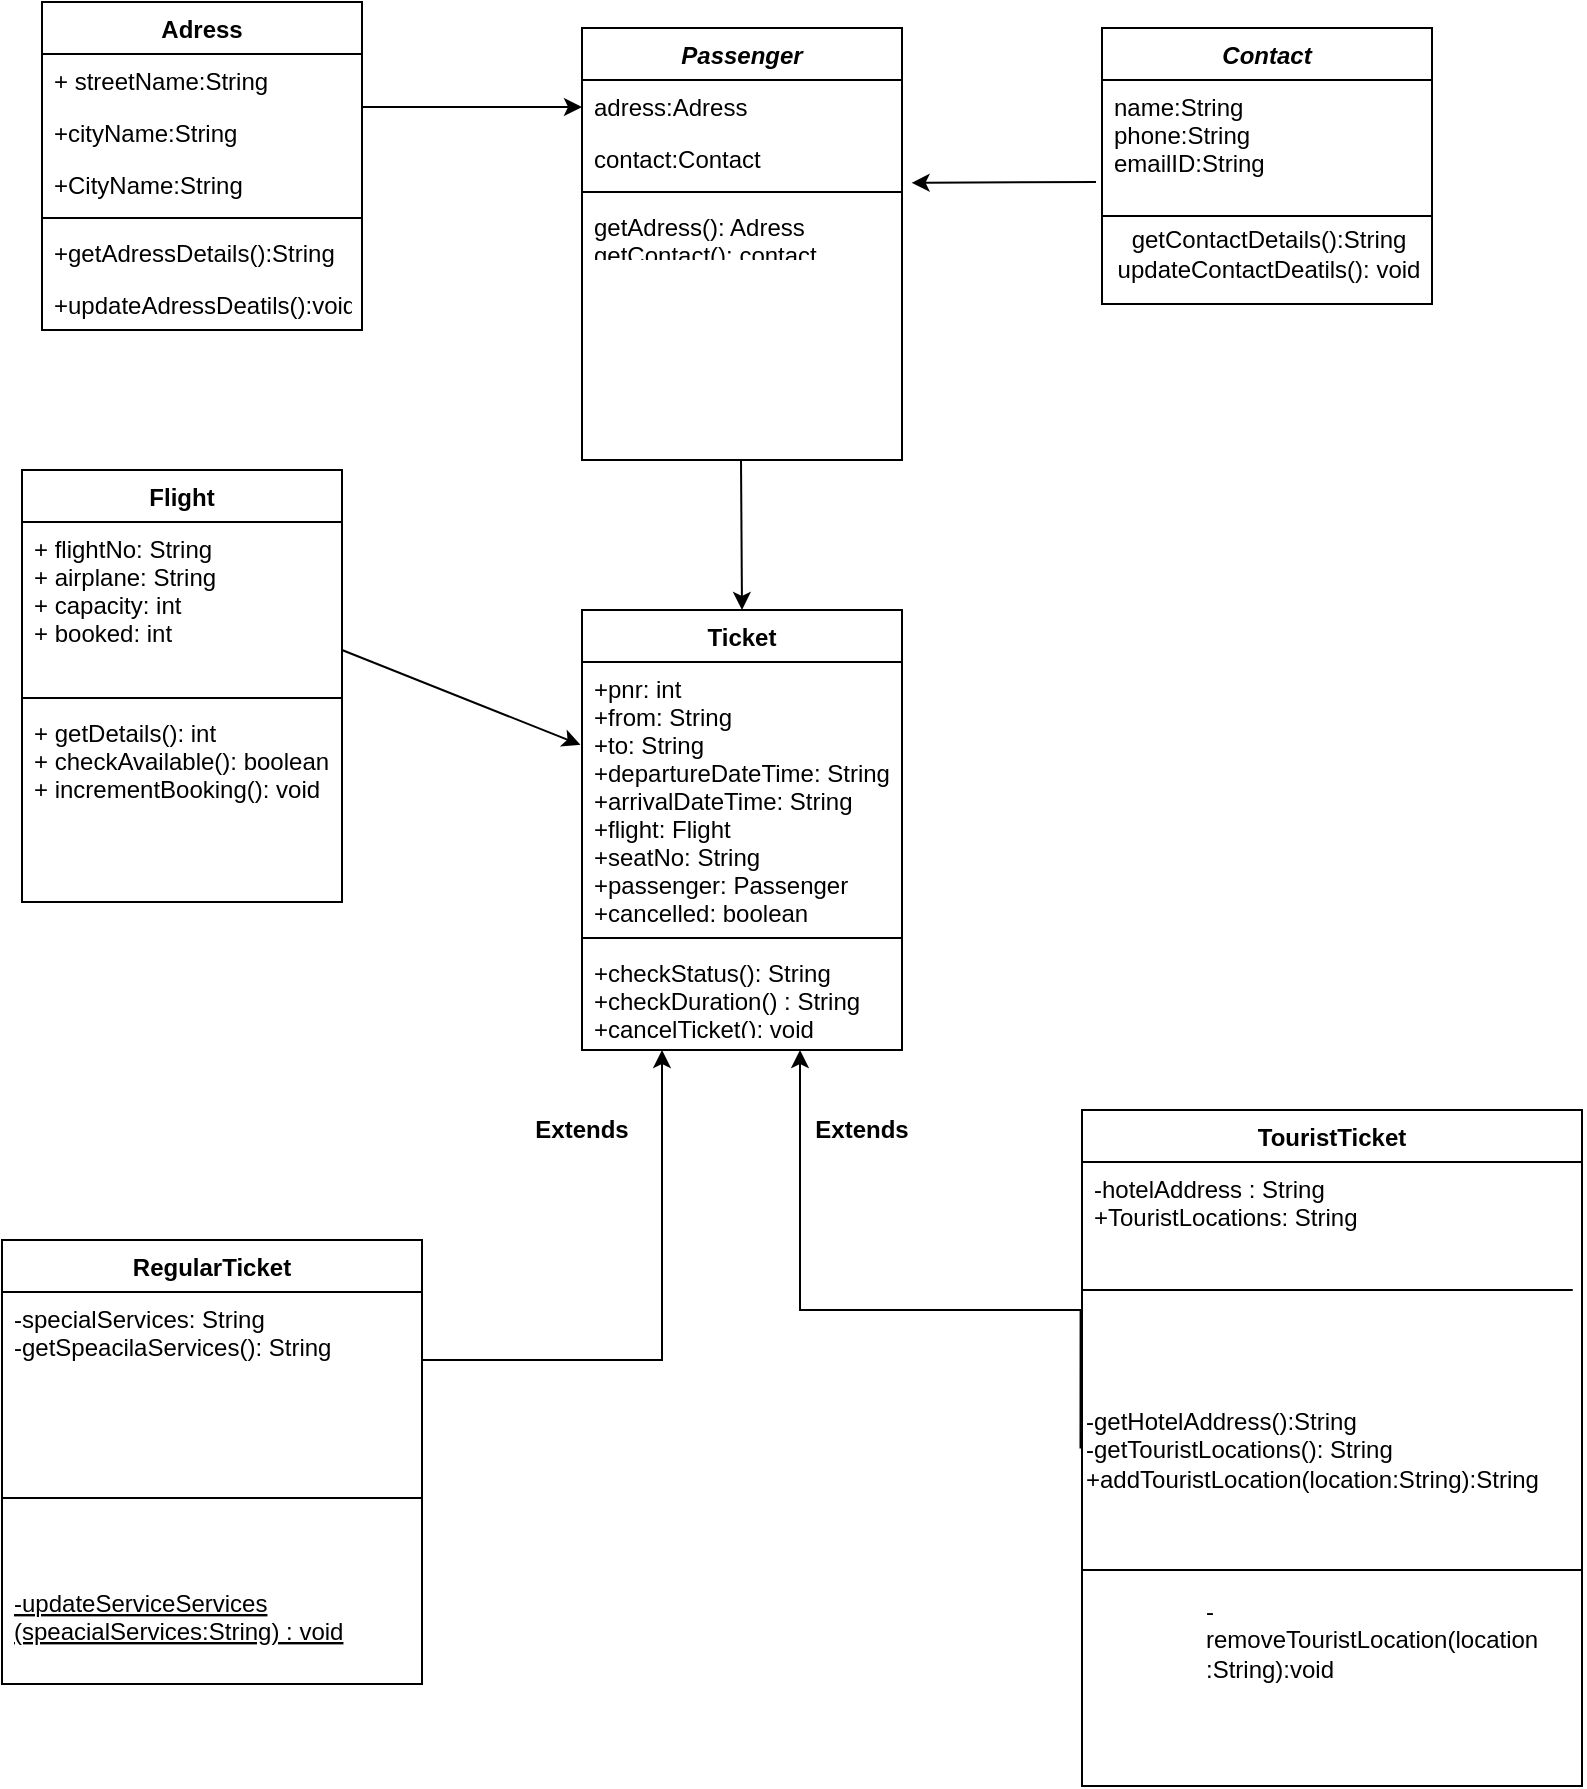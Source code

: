 <mxfile version="15.1.0" type="device"><diagram id="C5RBs43oDa-KdzZeNtuy" name="Page-1"><mxGraphModel dx="1038" dy="579" grid="1" gridSize="10" guides="1" tooltips="1" connect="1" arrows="1" fold="1" page="1" pageScale="1" pageWidth="413" pageHeight="583" math="0" shadow="0"><root><mxCell id="WIyWlLk6GJQsqaUBKTNV-0"/><mxCell id="WIyWlLk6GJQsqaUBKTNV-1" parent="WIyWlLk6GJQsqaUBKTNV-0"/><mxCell id="zkfFHV4jXpPFQw0GAbJ--0" value="Contact" style="swimlane;fontStyle=3;align=center;verticalAlign=top;childLayout=stackLayout;horizontal=1;startSize=26;horizontalStack=0;resizeParent=1;resizeLast=0;collapsible=1;marginBottom=0;rounded=0;shadow=0;strokeWidth=1;" parent="WIyWlLk6GJQsqaUBKTNV-1" vertex="1"><mxGeometry x="610" y="49" width="165" height="138" as="geometry"><mxRectangle x="70" y="80" width="160" height="26" as="alternateBounds"/></mxGeometry></mxCell><mxCell id="zkfFHV4jXpPFQw0GAbJ--1" value="name:String&#10;phone:String&#10;emailID:String" style="text;align=left;verticalAlign=top;spacingLeft=4;spacingRight=4;overflow=hidden;rotatable=0;points=[[0,0.5],[1,0.5]];portConstraint=eastwest;" parent="zkfFHV4jXpPFQw0GAbJ--0" vertex="1"><mxGeometry y="26" width="165" height="64" as="geometry"/></mxCell><mxCell id="Fqh0vg-0y1Kw2bzMGarF-31" value="" style="line;html=1;strokeWidth=1;align=left;verticalAlign=middle;spacingTop=-1;spacingLeft=3;spacingRight=3;rotatable=0;labelPosition=right;points=[];portConstraint=eastwest;" vertex="1" parent="zkfFHV4jXpPFQw0GAbJ--0"><mxGeometry y="90" width="165" height="8" as="geometry"/></mxCell><mxCell id="Fqh0vg-0y1Kw2bzMGarF-32" value="getContactDetails():String&lt;br&gt;updateContactDeatils(): void" style="text;html=1;align=center;verticalAlign=middle;resizable=0;points=[];autosize=1;strokeColor=none;fillColor=none;" vertex="1" parent="zkfFHV4jXpPFQw0GAbJ--0"><mxGeometry y="98" width="165" height="30" as="geometry"/></mxCell><mxCell id="zkfFHV4jXpPFQw0GAbJ--6" value="RegularTicket" style="swimlane;fontStyle=1;align=center;verticalAlign=top;childLayout=stackLayout;horizontal=1;startSize=26;horizontalStack=0;resizeParent=1;resizeLast=0;collapsible=1;marginBottom=0;rounded=0;shadow=0;strokeWidth=1;" parent="WIyWlLk6GJQsqaUBKTNV-1" vertex="1"><mxGeometry x="60" y="655" width="210" height="222" as="geometry"><mxRectangle x="130" y="380" width="160" height="26" as="alternateBounds"/></mxGeometry></mxCell><mxCell id="zkfFHV4jXpPFQw0GAbJ--7" value="-specialServices: String&#10;-getSpeacilaServices(): String" style="text;align=left;verticalAlign=top;spacingLeft=4;spacingRight=4;overflow=hidden;rotatable=0;points=[[0,0.5],[1,0.5]];portConstraint=eastwest;" parent="zkfFHV4jXpPFQw0GAbJ--6" vertex="1"><mxGeometry y="26" width="210" height="64" as="geometry"/></mxCell><mxCell id="zkfFHV4jXpPFQw0GAbJ--9" value="" style="line;html=1;strokeWidth=1;align=left;verticalAlign=middle;spacingTop=-1;spacingLeft=3;spacingRight=3;rotatable=0;labelPosition=right;points=[];portConstraint=eastwest;" parent="zkfFHV4jXpPFQw0GAbJ--6" vertex="1"><mxGeometry y="90" width="210" height="78" as="geometry"/></mxCell><mxCell id="zkfFHV4jXpPFQw0GAbJ--10" value="-updateServiceServices&#10;(speacialServices:String) : void&#10;" style="text;align=left;verticalAlign=top;spacingLeft=4;spacingRight=4;overflow=hidden;rotatable=0;points=[[0,0.5],[1,0.5]];portConstraint=eastwest;fontStyle=4" parent="zkfFHV4jXpPFQw0GAbJ--6" vertex="1"><mxGeometry y="168" width="210" height="54" as="geometry"/></mxCell><mxCell id="zkfFHV4jXpPFQw0GAbJ--13" value="TouristTicket" style="swimlane;fontStyle=1;align=center;verticalAlign=top;childLayout=stackLayout;horizontal=1;startSize=26;horizontalStack=0;resizeParent=1;resizeLast=0;collapsible=1;marginBottom=0;rounded=0;shadow=0;strokeWidth=1;" parent="WIyWlLk6GJQsqaUBKTNV-1" vertex="1"><mxGeometry x="600" y="590" width="250" height="338" as="geometry"><mxRectangle x="340" y="380" width="170" height="26" as="alternateBounds"/></mxGeometry></mxCell><mxCell id="zkfFHV4jXpPFQw0GAbJ--14" value="-hotelAddress : String&#10;+TouristLocations: String" style="text;align=left;verticalAlign=top;spacingLeft=4;spacingRight=4;overflow=hidden;rotatable=0;points=[[0,0.5],[1,0.5]];portConstraint=eastwest;" parent="zkfFHV4jXpPFQw0GAbJ--13" vertex="1"><mxGeometry y="26" width="250" height="134" as="geometry"/></mxCell><mxCell id="Fqh0vg-0y1Kw2bzMGarF-48" value="-getHotelAddress():String&lt;br&gt;-getTouristLocations(): String&lt;br&gt;+addTouristLocation(location:String):String" style="text;html=1;strokeColor=none;fillColor=none;align=left;verticalAlign=middle;whiteSpace=wrap;rounded=0;" vertex="1" parent="zkfFHV4jXpPFQw0GAbJ--13"><mxGeometry y="160" width="250" height="20" as="geometry"/></mxCell><mxCell id="zkfFHV4jXpPFQw0GAbJ--17" value="Passenger" style="swimlane;fontStyle=3;align=center;verticalAlign=top;childLayout=stackLayout;horizontal=1;startSize=26;horizontalStack=0;resizeParent=1;resizeLast=0;collapsible=1;marginBottom=0;rounded=0;shadow=0;strokeWidth=1;" parent="WIyWlLk6GJQsqaUBKTNV-1" vertex="1"><mxGeometry x="350" y="49" width="160" height="216" as="geometry"><mxRectangle x="550" y="140" width="160" height="26" as="alternateBounds"/></mxGeometry></mxCell><mxCell id="zkfFHV4jXpPFQw0GAbJ--18" value="adress:Adress" style="text;align=left;verticalAlign=top;spacingLeft=4;spacingRight=4;overflow=hidden;rotatable=0;points=[[0,0.5],[1,0.5]];portConstraint=eastwest;" parent="zkfFHV4jXpPFQw0GAbJ--17" vertex="1"><mxGeometry y="26" width="160" height="26" as="geometry"/></mxCell><mxCell id="zkfFHV4jXpPFQw0GAbJ--19" value="contact:Contact" style="text;align=left;verticalAlign=top;spacingLeft=4;spacingRight=4;overflow=hidden;rotatable=0;points=[[0,0.5],[1,0.5]];portConstraint=eastwest;rounded=0;shadow=0;html=0;" parent="zkfFHV4jXpPFQw0GAbJ--17" vertex="1"><mxGeometry y="52" width="160" height="26" as="geometry"/></mxCell><mxCell id="zkfFHV4jXpPFQw0GAbJ--23" value="" style="line;html=1;strokeWidth=1;align=left;verticalAlign=middle;spacingTop=-1;spacingLeft=3;spacingRight=3;rotatable=0;labelPosition=right;points=[];portConstraint=eastwest;" parent="zkfFHV4jXpPFQw0GAbJ--17" vertex="1"><mxGeometry y="78" width="160" height="8" as="geometry"/></mxCell><mxCell id="zkfFHV4jXpPFQw0GAbJ--24" value="getAdress(): Adress&#10;getContact(): contact" style="text;align=left;verticalAlign=top;spacingLeft=4;spacingRight=4;overflow=hidden;rotatable=0;points=[[0,0.5],[1,0.5]];portConstraint=eastwest;" parent="zkfFHV4jXpPFQw0GAbJ--17" vertex="1"><mxGeometry y="86" width="160" height="26" as="geometry"/></mxCell><mxCell id="Fqh0vg-0y1Kw2bzMGarF-3" value="Adress" style="swimlane;fontStyle=1;align=center;verticalAlign=top;childLayout=stackLayout;horizontal=1;startSize=26;horizontalStack=0;resizeParent=1;resizeLast=0;collapsible=1;marginBottom=0;rounded=0;shadow=0;strokeWidth=1;" vertex="1" parent="WIyWlLk6GJQsqaUBKTNV-1"><mxGeometry x="80" y="36" width="160" height="164" as="geometry"><mxRectangle x="550" y="140" width="160" height="26" as="alternateBounds"/></mxGeometry></mxCell><mxCell id="Fqh0vg-0y1Kw2bzMGarF-4" value="+ streetName:String" style="text;align=left;verticalAlign=top;spacingLeft=4;spacingRight=4;overflow=hidden;rotatable=0;points=[[0,0.5],[1,0.5]];portConstraint=eastwest;" vertex="1" parent="Fqh0vg-0y1Kw2bzMGarF-3"><mxGeometry y="26" width="160" height="26" as="geometry"/></mxCell><mxCell id="Fqh0vg-0y1Kw2bzMGarF-5" value="+cityName:String" style="text;align=left;verticalAlign=top;spacingLeft=4;spacingRight=4;overflow=hidden;rotatable=0;points=[[0,0.5],[1,0.5]];portConstraint=eastwest;rounded=0;shadow=0;html=0;" vertex="1" parent="Fqh0vg-0y1Kw2bzMGarF-3"><mxGeometry y="52" width="160" height="26" as="geometry"/></mxCell><mxCell id="Fqh0vg-0y1Kw2bzMGarF-6" value="+CityName:String" style="text;align=left;verticalAlign=top;spacingLeft=4;spacingRight=4;overflow=hidden;rotatable=0;points=[[0,0.5],[1,0.5]];portConstraint=eastwest;rounded=0;shadow=0;html=0;" vertex="1" parent="Fqh0vg-0y1Kw2bzMGarF-3"><mxGeometry y="78" width="160" height="26" as="geometry"/></mxCell><mxCell id="Fqh0vg-0y1Kw2bzMGarF-9" value="" style="line;html=1;strokeWidth=1;align=left;verticalAlign=middle;spacingTop=-1;spacingLeft=3;spacingRight=3;rotatable=0;labelPosition=right;points=[];portConstraint=eastwest;" vertex="1" parent="Fqh0vg-0y1Kw2bzMGarF-3"><mxGeometry y="104" width="160" height="8" as="geometry"/></mxCell><mxCell id="Fqh0vg-0y1Kw2bzMGarF-10" value="+getAdressDetails():String" style="text;align=left;verticalAlign=top;spacingLeft=4;spacingRight=4;overflow=hidden;rotatable=0;points=[[0,0.5],[1,0.5]];portConstraint=eastwest;" vertex="1" parent="Fqh0vg-0y1Kw2bzMGarF-3"><mxGeometry y="112" width="160" height="26" as="geometry"/></mxCell><mxCell id="Fqh0vg-0y1Kw2bzMGarF-11" value="+updateAdressDeatils():void" style="text;align=left;verticalAlign=top;spacingLeft=4;spacingRight=4;overflow=hidden;rotatable=0;points=[[0,0.5],[1,0.5]];portConstraint=eastwest;" vertex="1" parent="Fqh0vg-0y1Kw2bzMGarF-3"><mxGeometry y="138" width="160" height="26" as="geometry"/></mxCell><mxCell id="Fqh0vg-0y1Kw2bzMGarF-12" value="Ticket" style="swimlane;fontStyle=1;align=center;verticalAlign=top;childLayout=stackLayout;horizontal=1;startSize=26;horizontalStack=0;resizeParent=1;resizeLast=0;collapsible=1;marginBottom=0;rounded=0;shadow=0;strokeWidth=1;" vertex="1" parent="WIyWlLk6GJQsqaUBKTNV-1"><mxGeometry x="350" y="340" width="160" height="220" as="geometry"><mxRectangle x="550" y="140" width="160" height="26" as="alternateBounds"/></mxGeometry></mxCell><mxCell id="Fqh0vg-0y1Kw2bzMGarF-13" value="+pnr: int&#10;+from: String&#10;+to: String&#10;+departureDateTime: String&#10;+arrivalDateTime: String&#10;+flight: Flight&#10;+seatNo: String&#10;+passenger: Passenger&#10;+cancelled: boolean" style="text;align=left;verticalAlign=top;spacingLeft=4;spacingRight=4;overflow=hidden;rotatable=0;points=[[0,0.5],[1,0.5]];portConstraint=eastwest;" vertex="1" parent="Fqh0vg-0y1Kw2bzMGarF-12"><mxGeometry y="26" width="160" height="134" as="geometry"/></mxCell><mxCell id="Fqh0vg-0y1Kw2bzMGarF-18" value="" style="line;html=1;strokeWidth=1;align=left;verticalAlign=middle;spacingTop=-1;spacingLeft=3;spacingRight=3;rotatable=0;labelPosition=right;points=[];portConstraint=eastwest;" vertex="1" parent="Fqh0vg-0y1Kw2bzMGarF-12"><mxGeometry y="160" width="160" height="8" as="geometry"/></mxCell><mxCell id="Fqh0vg-0y1Kw2bzMGarF-20" value="+checkStatus(): String&#10;+checkDuration() : String&#10;+cancelTicket(): void" style="text;align=left;verticalAlign=top;spacingLeft=4;spacingRight=4;overflow=hidden;rotatable=0;points=[[0,0.5],[1,0.5]];portConstraint=eastwest;" vertex="1" parent="Fqh0vg-0y1Kw2bzMGarF-12"><mxGeometry y="168" width="160" height="42" as="geometry"/></mxCell><mxCell id="Fqh0vg-0y1Kw2bzMGarF-21" value="Flight" style="swimlane;fontStyle=1;align=center;verticalAlign=top;childLayout=stackLayout;horizontal=1;startSize=26;horizontalStack=0;resizeParent=1;resizeLast=0;collapsible=1;marginBottom=0;rounded=0;shadow=0;strokeWidth=1;" vertex="1" parent="WIyWlLk6GJQsqaUBKTNV-1"><mxGeometry x="70" y="270" width="160" height="216" as="geometry"><mxRectangle x="550" y="140" width="160" height="26" as="alternateBounds"/></mxGeometry></mxCell><mxCell id="Fqh0vg-0y1Kw2bzMGarF-22" value="+ flightNo: String&#10;+ airplane: String&#10;+ capacity: int &#10;+ booked: int" style="text;align=left;verticalAlign=top;spacingLeft=4;spacingRight=4;overflow=hidden;rotatable=0;points=[[0,0.5],[1,0.5]];portConstraint=eastwest;" vertex="1" parent="Fqh0vg-0y1Kw2bzMGarF-21"><mxGeometry y="26" width="160" height="84" as="geometry"/></mxCell><mxCell id="Fqh0vg-0y1Kw2bzMGarF-27" value="" style="line;html=1;strokeWidth=1;align=left;verticalAlign=middle;spacingTop=-1;spacingLeft=3;spacingRight=3;rotatable=0;labelPosition=right;points=[];portConstraint=eastwest;" vertex="1" parent="Fqh0vg-0y1Kw2bzMGarF-21"><mxGeometry y="110" width="160" height="8" as="geometry"/></mxCell><mxCell id="Fqh0vg-0y1Kw2bzMGarF-28" value="+ getDetails(): int&#10;+ checkAvailable(): boolean&#10;+ incrementBooking(): void&#10;" style="text;align=left;verticalAlign=top;spacingLeft=4;spacingRight=4;overflow=hidden;rotatable=0;points=[[0,0.5],[1,0.5]];portConstraint=eastwest;" vertex="1" parent="Fqh0vg-0y1Kw2bzMGarF-21"><mxGeometry y="118" width="160" height="62" as="geometry"/></mxCell><mxCell id="Fqh0vg-0y1Kw2bzMGarF-34" value="" style="endArrow=classic;html=1;entryX=1.03;entryY=-0.023;entryDx=0;entryDy=0;entryPerimeter=0;" edge="1" parent="WIyWlLk6GJQsqaUBKTNV-1"><mxGeometry width="50" height="50" relative="1" as="geometry"><mxPoint x="607" y="126" as="sourcePoint"/><mxPoint x="514.8" y="126.402" as="targetPoint"/></mxGeometry></mxCell><mxCell id="Fqh0vg-0y1Kw2bzMGarF-35" value="" style="endArrow=classic;html=1;" edge="1" parent="WIyWlLk6GJQsqaUBKTNV-1"><mxGeometry width="50" height="50" relative="1" as="geometry"><mxPoint x="240" y="88.5" as="sourcePoint"/><mxPoint x="350" y="88.5" as="targetPoint"/></mxGeometry></mxCell><mxCell id="Fqh0vg-0y1Kw2bzMGarF-36" value="" style="endArrow=classic;html=1;" edge="1" parent="WIyWlLk6GJQsqaUBKTNV-1"><mxGeometry width="50" height="50" relative="1" as="geometry"><mxPoint x="429.5" y="265" as="sourcePoint"/><mxPoint x="430" y="340" as="targetPoint"/></mxGeometry></mxCell><mxCell id="Fqh0vg-0y1Kw2bzMGarF-38" style="edgeStyle=orthogonalEdgeStyle;rounded=0;orthogonalLoop=1;jettySize=auto;html=1;exitX=1;exitY=0.5;exitDx=0;exitDy=0;" edge="1" parent="WIyWlLk6GJQsqaUBKTNV-1"><mxGeometry relative="1" as="geometry"><mxPoint x="390" y="560" as="targetPoint"/><mxPoint x="270" y="877" as="sourcePoint"/><Array as="points"><mxPoint x="270" y="715"/><mxPoint x="390" y="715"/></Array></mxGeometry></mxCell><mxCell id="Fqh0vg-0y1Kw2bzMGarF-39" style="edgeStyle=orthogonalEdgeStyle;rounded=0;orthogonalLoop=1;jettySize=auto;html=1;exitX=-0.003;exitY=1.069;exitDx=0;exitDy=0;exitPerimeter=0;" edge="1" parent="WIyWlLk6GJQsqaUBKTNV-1" source="zkfFHV4jXpPFQw0GAbJ--14"><mxGeometry relative="1" as="geometry"><mxPoint x="459" y="560" as="targetPoint"/><mxPoint x="260" y="571.01" as="sourcePoint"/><Array as="points"><mxPoint x="600" y="690"/><mxPoint x="459" y="690"/></Array></mxGeometry></mxCell><mxCell id="Fqh0vg-0y1Kw2bzMGarF-40" value="&lt;b&gt;Extends&lt;/b&gt;" style="text;html=1;strokeColor=none;fillColor=none;align=center;verticalAlign=middle;whiteSpace=wrap;rounded=0;" vertex="1" parent="WIyWlLk6GJQsqaUBKTNV-1"><mxGeometry x="330" y="590" width="40" height="20" as="geometry"/></mxCell><mxCell id="Fqh0vg-0y1Kw2bzMGarF-41" value="&lt;b&gt;Extends&lt;/b&gt;" style="text;html=1;strokeColor=none;fillColor=none;align=center;verticalAlign=middle;whiteSpace=wrap;rounded=0;" vertex="1" parent="WIyWlLk6GJQsqaUBKTNV-1"><mxGeometry x="470" y="590" width="40" height="20" as="geometry"/></mxCell><mxCell id="Fqh0vg-0y1Kw2bzMGarF-43" value="" style="endArrow=classic;html=1;entryX=-0.005;entryY=0.309;entryDx=0;entryDy=0;entryPerimeter=0;" edge="1" parent="WIyWlLk6GJQsqaUBKTNV-1" target="Fqh0vg-0y1Kw2bzMGarF-13"><mxGeometry width="50" height="50" relative="1" as="geometry"><mxPoint x="230" y="360" as="sourcePoint"/><mxPoint x="340" y="360" as="targetPoint"/></mxGeometry></mxCell><mxCell id="Fqh0vg-0y1Kw2bzMGarF-47" value="" style="endArrow=none;html=1;" edge="1" parent="WIyWlLk6GJQsqaUBKTNV-1"><mxGeometry width="50" height="50" relative="1" as="geometry"><mxPoint x="600" y="680" as="sourcePoint"/><mxPoint x="670" y="680" as="targetPoint"/><Array as="points"><mxPoint x="850" y="680"/></Array></mxGeometry></mxCell><mxCell id="Fqh0vg-0y1Kw2bzMGarF-49" value="" style="endArrow=none;html=1;" edge="1" parent="WIyWlLk6GJQsqaUBKTNV-1"><mxGeometry width="50" height="50" relative="1" as="geometry"><mxPoint x="850" y="820" as="sourcePoint"/><mxPoint x="600" y="820" as="targetPoint"/><Array as="points"><mxPoint x="650" y="820"/></Array></mxGeometry></mxCell><mxCell id="Fqh0vg-0y1Kw2bzMGarF-50" value="-removeTouristLocation(location :String):void" style="text;html=1;strokeColor=none;fillColor=none;align=left;verticalAlign=middle;whiteSpace=wrap;rounded=0;" vertex="1" parent="WIyWlLk6GJQsqaUBKTNV-1"><mxGeometry x="660" y="830" width="170" height="50" as="geometry"/></mxCell></root></mxGraphModel></diagram></mxfile>
